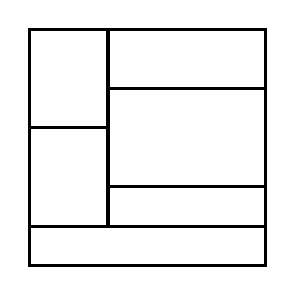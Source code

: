 \begin{tikzpicture}[very thick, scale=.5]
    \draw (0,7/2) rectangle (2,6);
    \draw (0,1) rectangle (2,7/2);
    \draw (2,9/2) rectangle (6,6);
    \draw (2,2) rectangle (6,9/2);
    \draw (2,1) rectangle (6,2);
    \draw (0,0) rectangle (6,1);
\end{tikzpicture}
